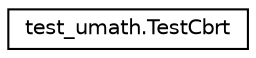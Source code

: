 digraph "Graphical Class Hierarchy"
{
 // LATEX_PDF_SIZE
  edge [fontname="Helvetica",fontsize="10",labelfontname="Helvetica",labelfontsize="10"];
  node [fontname="Helvetica",fontsize="10",shape=record];
  rankdir="LR";
  Node0 [label="test_umath.TestCbrt",height=0.2,width=0.4,color="black", fillcolor="white", style="filled",URL="$classtest__umath_1_1TestCbrt.html",tooltip=" "];
}
